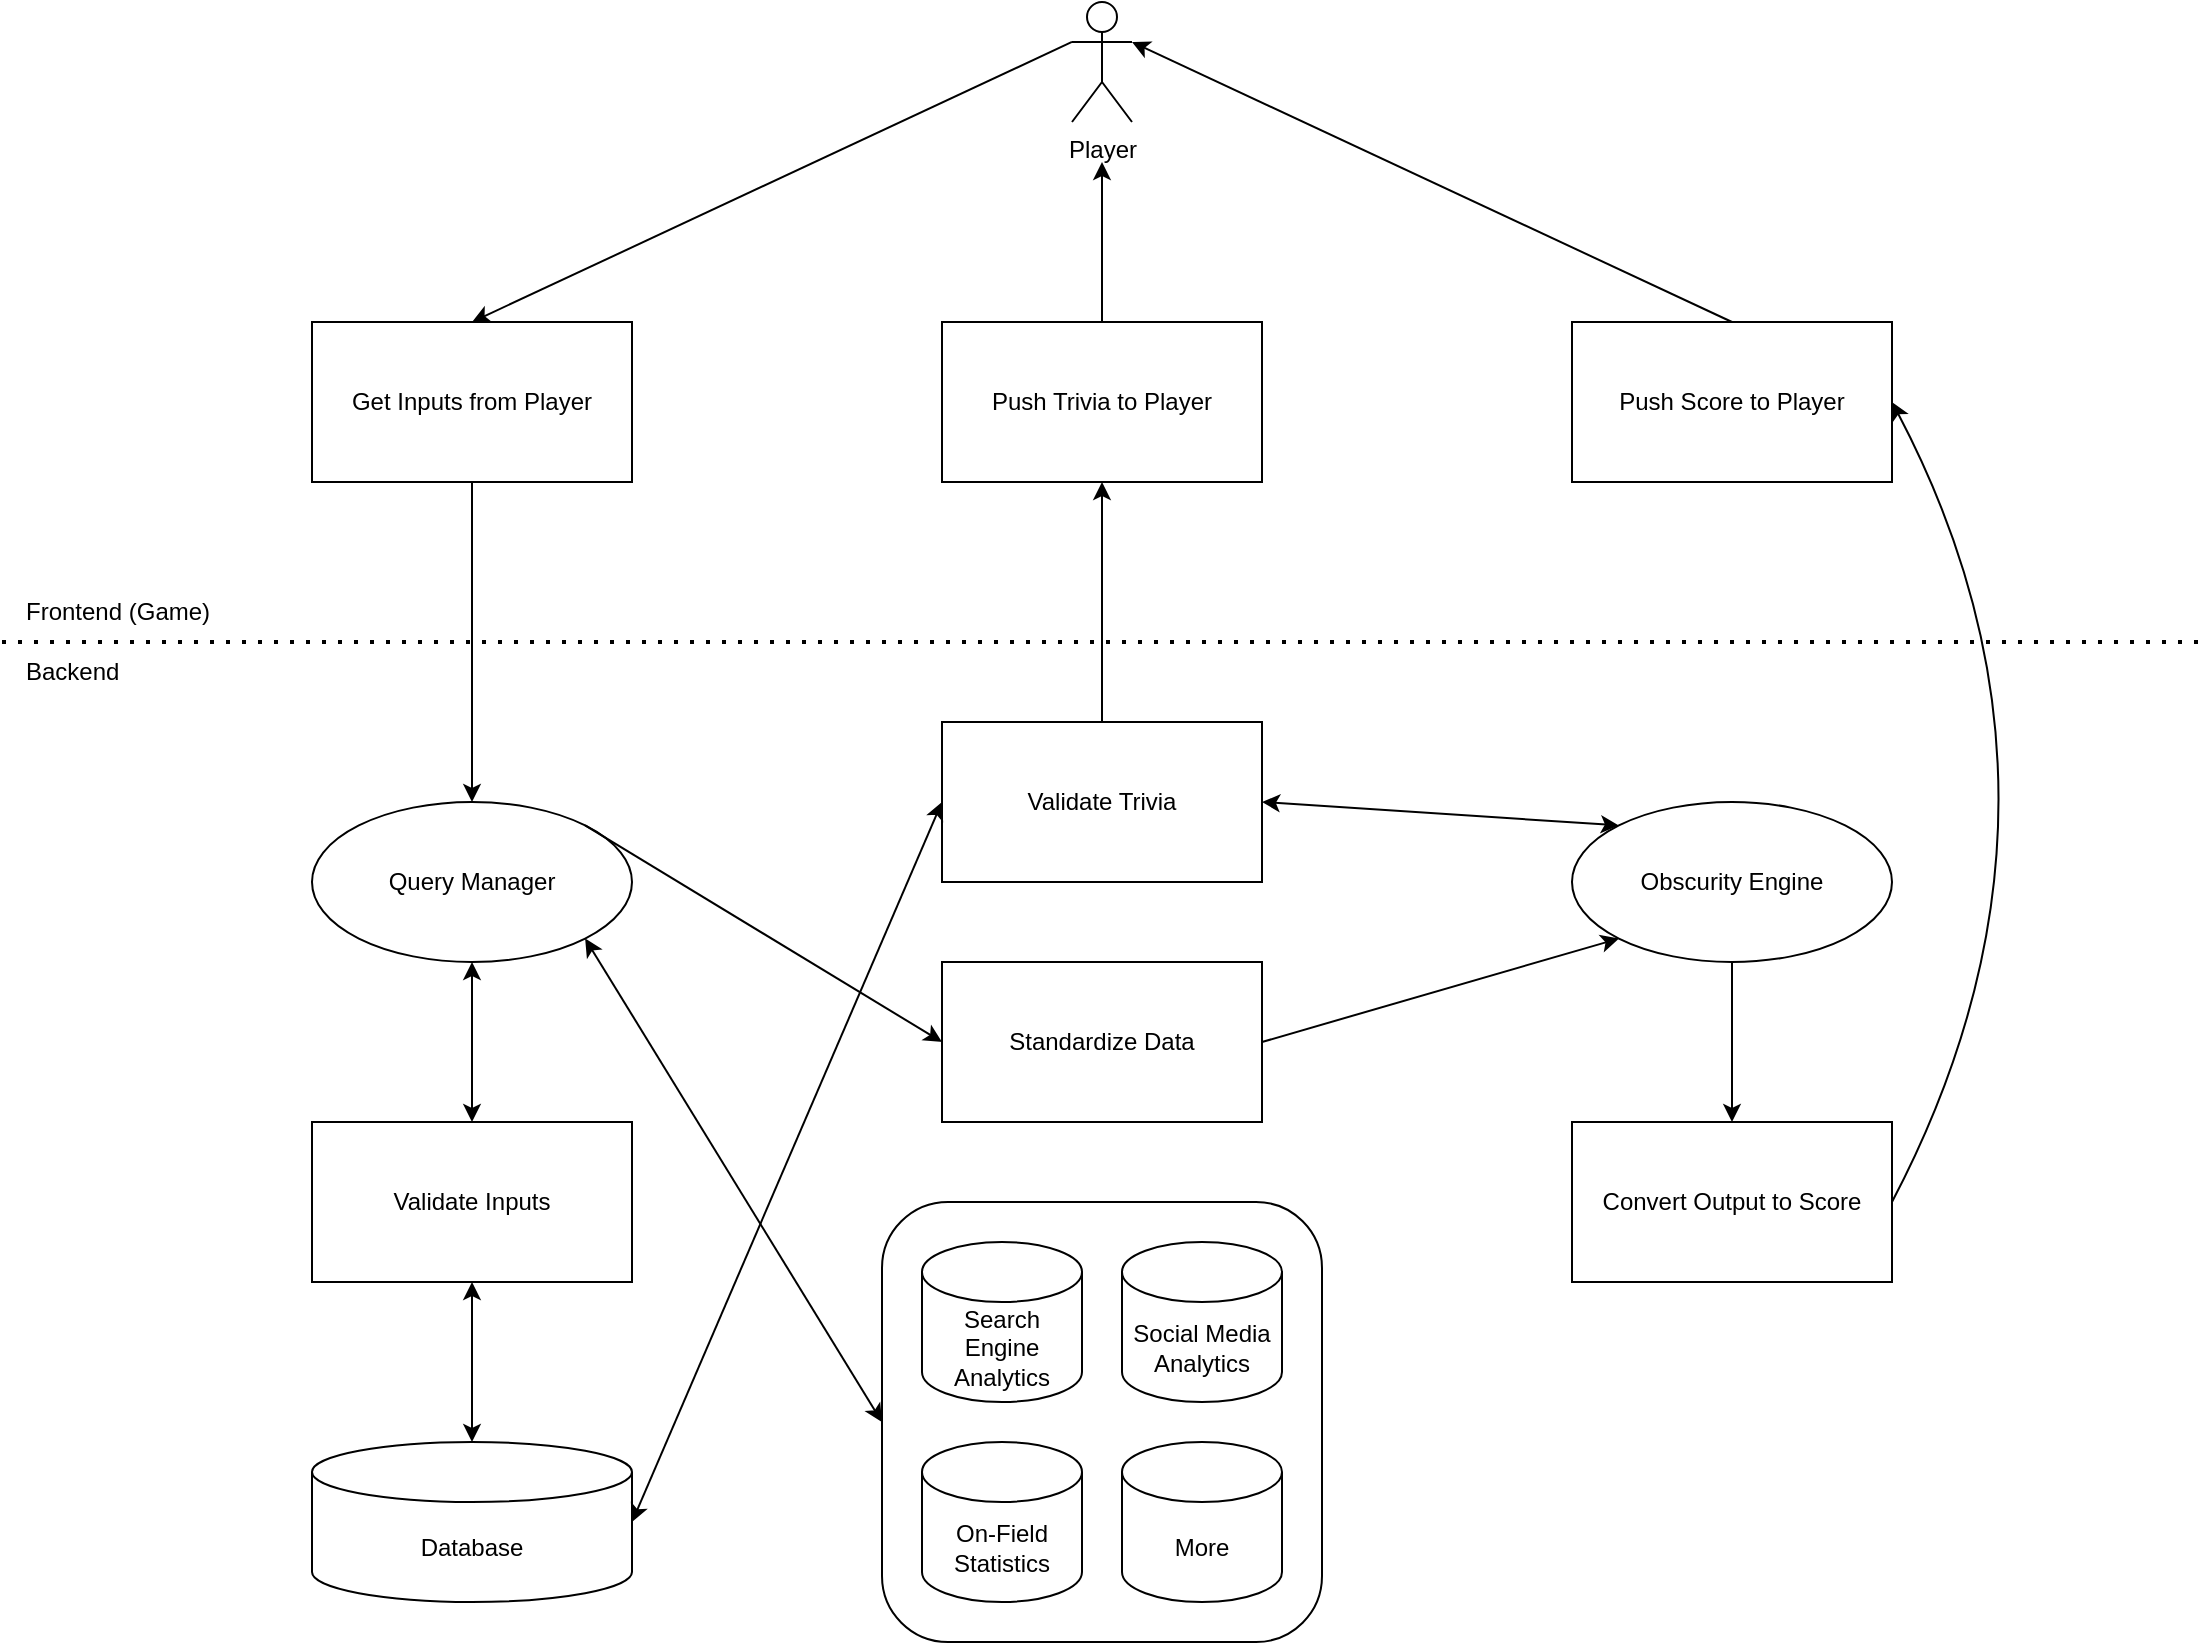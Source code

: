 <mxfile version="24.8.4">
  <diagram name="Page-1" id="k_4enpwitXFbmYQvkeNz">
    <mxGraphModel dx="2150" dy="557" grid="1" gridSize="10" guides="1" tooltips="1" connect="1" arrows="1" fold="1" page="1" pageScale="1" pageWidth="1100" pageHeight="850" math="0" shadow="0">
      <root>
        <mxCell id="0" />
        <mxCell id="1" parent="0" />
        <mxCell id="g99-hNU0mf93KlE6H214-13" value="" style="rounded=1;whiteSpace=wrap;html=1;" vertex="1" parent="1">
          <mxGeometry x="440" y="600" width="220" height="220" as="geometry" />
        </mxCell>
        <mxCell id="pHo4xIztgY1rIHfXJLnm-1" value="Player" style="shape=umlActor;verticalLabelPosition=bottom;verticalAlign=top;html=1;outlineConnect=0;" parent="1" vertex="1">
          <mxGeometry x="535" width="30" height="60" as="geometry" />
        </mxCell>
        <mxCell id="pHo4xIztgY1rIHfXJLnm-2" value="" style="endArrow=none;dashed=1;html=1;dashPattern=1 3;strokeWidth=2;rounded=0;" parent="1" edge="1">
          <mxGeometry width="50" height="50" relative="1" as="geometry">
            <mxPoint y="320" as="sourcePoint" />
            <mxPoint x="1100" y="320" as="targetPoint" />
          </mxGeometry>
        </mxCell>
        <mxCell id="pHo4xIztgY1rIHfXJLnm-4" value="Frontend (Game)" style="text;html=1;align=left;verticalAlign=middle;whiteSpace=wrap;rounded=0;" parent="1" vertex="1">
          <mxGeometry x="10" y="290" width="100" height="30" as="geometry" />
        </mxCell>
        <mxCell id="pHo4xIztgY1rIHfXJLnm-5" value="Backend" style="text;html=1;align=left;verticalAlign=middle;whiteSpace=wrap;rounded=0;" parent="1" vertex="1">
          <mxGeometry x="10" y="320" width="100" height="30" as="geometry" />
        </mxCell>
        <mxCell id="lv3oeyQHJe6CvN3J5jHp-1" value="Push Trivia to Player" style="rounded=0;whiteSpace=wrap;html=1;" parent="1" vertex="1">
          <mxGeometry x="470" y="160" width="160" height="80" as="geometry" />
        </mxCell>
        <mxCell id="lv3oeyQHJe6CvN3J5jHp-2" value="" style="endArrow=classic;html=1;rounded=0;exitX=0.5;exitY=0;exitDx=0;exitDy=0;" parent="1" source="lv3oeyQHJe6CvN3J5jHp-1" edge="1">
          <mxGeometry width="50" height="50" relative="1" as="geometry">
            <mxPoint x="500" y="320" as="sourcePoint" />
            <mxPoint x="550" y="80" as="targetPoint" />
          </mxGeometry>
        </mxCell>
        <mxCell id="lv3oeyQHJe6CvN3J5jHp-3" value="Get Inputs from Player" style="rounded=0;whiteSpace=wrap;html=1;" parent="1" vertex="1">
          <mxGeometry x="155" y="160" width="160" height="80" as="geometry" />
        </mxCell>
        <mxCell id="lv3oeyQHJe6CvN3J5jHp-5" value="" style="endArrow=classic;html=1;rounded=0;entryX=0.5;entryY=0;entryDx=0;entryDy=0;exitX=0;exitY=0.333;exitDx=0;exitDy=0;exitPerimeter=0;" parent="1" source="pHo4xIztgY1rIHfXJLnm-1" target="lv3oeyQHJe6CvN3J5jHp-3" edge="1">
          <mxGeometry width="50" height="50" relative="1" as="geometry">
            <mxPoint x="520" y="40" as="sourcePoint" />
            <mxPoint x="550" y="190" as="targetPoint" />
          </mxGeometry>
        </mxCell>
        <mxCell id="lv3oeyQHJe6CvN3J5jHp-6" value="Push Score to Player" style="rounded=0;whiteSpace=wrap;html=1;" parent="1" vertex="1">
          <mxGeometry x="785" y="160" width="160" height="80" as="geometry" />
        </mxCell>
        <mxCell id="lv3oeyQHJe6CvN3J5jHp-8" value="" style="endArrow=classic;html=1;rounded=0;entryX=1;entryY=0.333;entryDx=0;entryDy=0;entryPerimeter=0;exitX=0.5;exitY=0;exitDx=0;exitDy=0;" parent="1" source="lv3oeyQHJe6CvN3J5jHp-6" target="pHo4xIztgY1rIHfXJLnm-1" edge="1">
          <mxGeometry width="50" height="50" relative="1" as="geometry">
            <mxPoint x="590" y="240" as="sourcePoint" />
            <mxPoint x="640" y="190" as="targetPoint" />
          </mxGeometry>
        </mxCell>
        <mxCell id="g99-hNU0mf93KlE6H214-4" value="Query Manager" style="ellipse;whiteSpace=wrap;html=1;" vertex="1" parent="1">
          <mxGeometry x="155" y="400" width="160" height="80" as="geometry" />
        </mxCell>
        <mxCell id="g99-hNU0mf93KlE6H214-5" value="Validate Inputs" style="rounded=0;whiteSpace=wrap;html=1;" vertex="1" parent="1">
          <mxGeometry x="155" y="560" width="160" height="80" as="geometry" />
        </mxCell>
        <mxCell id="g99-hNU0mf93KlE6H214-6" value="" style="endArrow=classic;html=1;rounded=0;exitX=0.5;exitY=1;exitDx=0;exitDy=0;entryX=0.5;entryY=0;entryDx=0;entryDy=0;" edge="1" parent="1" source="lv3oeyQHJe6CvN3J5jHp-3" target="g99-hNU0mf93KlE6H214-4">
          <mxGeometry width="50" height="50" relative="1" as="geometry">
            <mxPoint x="490" y="390" as="sourcePoint" />
            <mxPoint x="540" y="340" as="targetPoint" />
          </mxGeometry>
        </mxCell>
        <mxCell id="g99-hNU0mf93KlE6H214-9" value="Search Engine Analytics" style="shape=cylinder3;whiteSpace=wrap;html=1;boundedLbl=1;backgroundOutline=1;size=15;" vertex="1" parent="1">
          <mxGeometry x="460" y="620" width="80" height="80" as="geometry" />
        </mxCell>
        <mxCell id="g99-hNU0mf93KlE6H214-10" value="Social Media Analytics" style="shape=cylinder3;whiteSpace=wrap;html=1;boundedLbl=1;backgroundOutline=1;size=15;" vertex="1" parent="1">
          <mxGeometry x="560" y="620" width="80" height="80" as="geometry" />
        </mxCell>
        <mxCell id="g99-hNU0mf93KlE6H214-11" value="On-Field Statistics" style="shape=cylinder3;whiteSpace=wrap;html=1;boundedLbl=1;backgroundOutline=1;size=15;" vertex="1" parent="1">
          <mxGeometry x="460" y="720" width="80" height="80" as="geometry" />
        </mxCell>
        <mxCell id="g99-hNU0mf93KlE6H214-12" value="More" style="shape=cylinder3;whiteSpace=wrap;html=1;boundedLbl=1;backgroundOutline=1;size=15;" vertex="1" parent="1">
          <mxGeometry x="560" y="720" width="80" height="80" as="geometry" />
        </mxCell>
        <mxCell id="g99-hNU0mf93KlE6H214-14" value="Database" style="shape=cylinder3;whiteSpace=wrap;html=1;boundedLbl=1;backgroundOutline=1;size=15;" vertex="1" parent="1">
          <mxGeometry x="155" y="720" width="160" height="80" as="geometry" />
        </mxCell>
        <mxCell id="g99-hNU0mf93KlE6H214-15" value="" style="endArrow=classic;startArrow=classic;html=1;rounded=0;exitX=0.5;exitY=1;exitDx=0;exitDy=0;entryX=0.5;entryY=0;entryDx=0;entryDy=0;entryPerimeter=0;" edge="1" parent="1" source="g99-hNU0mf93KlE6H214-5" target="g99-hNU0mf93KlE6H214-14">
          <mxGeometry width="50" height="50" relative="1" as="geometry">
            <mxPoint x="490" y="520" as="sourcePoint" />
            <mxPoint x="540" y="470" as="targetPoint" />
          </mxGeometry>
        </mxCell>
        <mxCell id="g99-hNU0mf93KlE6H214-18" value="" style="endArrow=classic;startArrow=classic;html=1;rounded=0;entryX=0.5;entryY=1;entryDx=0;entryDy=0;exitX=0.5;exitY=0;exitDx=0;exitDy=0;" edge="1" parent="1" source="g99-hNU0mf93KlE6H214-5" target="g99-hNU0mf93KlE6H214-4">
          <mxGeometry width="50" height="50" relative="1" as="geometry">
            <mxPoint x="490" y="670" as="sourcePoint" />
            <mxPoint x="540" y="620" as="targetPoint" />
          </mxGeometry>
        </mxCell>
        <mxCell id="g99-hNU0mf93KlE6H214-20" value="Obscurity Engine" style="ellipse;whiteSpace=wrap;html=1;" vertex="1" parent="1">
          <mxGeometry x="785" y="400" width="160" height="80" as="geometry" />
        </mxCell>
        <mxCell id="g99-hNU0mf93KlE6H214-21" value="Convert Output to Score" style="rounded=0;whiteSpace=wrap;html=1;" vertex="1" parent="1">
          <mxGeometry x="785" y="560" width="160" height="80" as="geometry" />
        </mxCell>
        <mxCell id="g99-hNU0mf93KlE6H214-22" value="" style="endArrow=classic;html=1;rounded=0;entryX=0.5;entryY=0;entryDx=0;entryDy=0;exitX=0.5;exitY=1;exitDx=0;exitDy=0;" edge="1" parent="1" source="g99-hNU0mf93KlE6H214-20" target="g99-hNU0mf93KlE6H214-21">
          <mxGeometry width="50" height="50" relative="1" as="geometry">
            <mxPoint x="490" y="620" as="sourcePoint" />
            <mxPoint x="540" y="570" as="targetPoint" />
          </mxGeometry>
        </mxCell>
        <mxCell id="g99-hNU0mf93KlE6H214-23" value="Standardize Data" style="rounded=0;whiteSpace=wrap;html=1;" vertex="1" parent="1">
          <mxGeometry x="470" y="480" width="160" height="80" as="geometry" />
        </mxCell>
        <mxCell id="g99-hNU0mf93KlE6H214-24" value="Validate Trivia" style="rounded=0;whiteSpace=wrap;html=1;" vertex="1" parent="1">
          <mxGeometry x="470" y="360" width="160" height="80" as="geometry" />
        </mxCell>
        <mxCell id="g99-hNU0mf93KlE6H214-37" value="" style="endArrow=classic;html=1;rounded=0;entryX=0.5;entryY=1;entryDx=0;entryDy=0;exitX=0.5;exitY=0;exitDx=0;exitDy=0;" edge="1" parent="1" source="g99-hNU0mf93KlE6H214-24" target="lv3oeyQHJe6CvN3J5jHp-1">
          <mxGeometry width="50" height="50" relative="1" as="geometry">
            <mxPoint x="490" y="540" as="sourcePoint" />
            <mxPoint x="540" y="490" as="targetPoint" />
          </mxGeometry>
        </mxCell>
        <mxCell id="g99-hNU0mf93KlE6H214-38" value="" style="endArrow=classic;startArrow=classic;html=1;rounded=0;entryX=0;entryY=0.5;entryDx=0;entryDy=0;exitX=1;exitY=0.5;exitDx=0;exitDy=0;exitPerimeter=0;" edge="1" parent="1" source="g99-hNU0mf93KlE6H214-14" target="g99-hNU0mf93KlE6H214-24">
          <mxGeometry width="50" height="50" relative="1" as="geometry">
            <mxPoint x="340" y="660" as="sourcePoint" />
            <mxPoint x="540" y="450" as="targetPoint" />
          </mxGeometry>
        </mxCell>
        <mxCell id="g99-hNU0mf93KlE6H214-39" value="" style="endArrow=classic;startArrow=classic;html=1;rounded=0;entryX=0;entryY=0;entryDx=0;entryDy=0;exitX=1;exitY=0.5;exitDx=0;exitDy=0;" edge="1" parent="1" source="g99-hNU0mf93KlE6H214-24" target="g99-hNU0mf93KlE6H214-20">
          <mxGeometry width="50" height="50" relative="1" as="geometry">
            <mxPoint x="490" y="620" as="sourcePoint" />
            <mxPoint x="540" y="570" as="targetPoint" />
          </mxGeometry>
        </mxCell>
        <mxCell id="g99-hNU0mf93KlE6H214-40" value="" style="endArrow=classic;html=1;rounded=0;entryX=0;entryY=1;entryDx=0;entryDy=0;exitX=1;exitY=0.5;exitDx=0;exitDy=0;" edge="1" parent="1" source="g99-hNU0mf93KlE6H214-23" target="g99-hNU0mf93KlE6H214-20">
          <mxGeometry width="50" height="50" relative="1" as="geometry">
            <mxPoint x="490" y="620" as="sourcePoint" />
            <mxPoint x="540" y="570" as="targetPoint" />
          </mxGeometry>
        </mxCell>
        <mxCell id="g99-hNU0mf93KlE6H214-41" value="" style="endArrow=classic;html=1;rounded=0;exitX=1;exitY=0;exitDx=0;exitDy=0;entryX=0;entryY=0.5;entryDx=0;entryDy=0;" edge="1" parent="1" source="g99-hNU0mf93KlE6H214-4" target="g99-hNU0mf93KlE6H214-23">
          <mxGeometry width="50" height="50" relative="1" as="geometry">
            <mxPoint x="490" y="620" as="sourcePoint" />
            <mxPoint x="540" y="570" as="targetPoint" />
          </mxGeometry>
        </mxCell>
        <mxCell id="g99-hNU0mf93KlE6H214-42" value="" style="endArrow=classic;startArrow=classic;html=1;rounded=0;entryX=1;entryY=1;entryDx=0;entryDy=0;exitX=0;exitY=0.5;exitDx=0;exitDy=0;" edge="1" parent="1" source="g99-hNU0mf93KlE6H214-13" target="g99-hNU0mf93KlE6H214-4">
          <mxGeometry width="50" height="50" relative="1" as="geometry">
            <mxPoint x="490" y="630" as="sourcePoint" />
            <mxPoint x="540" y="580" as="targetPoint" />
          </mxGeometry>
        </mxCell>
        <mxCell id="g99-hNU0mf93KlE6H214-44" value="" style="curved=1;endArrow=classic;html=1;rounded=0;exitX=1;exitY=0.5;exitDx=0;exitDy=0;entryX=1;entryY=0.5;entryDx=0;entryDy=0;" edge="1" parent="1" source="g99-hNU0mf93KlE6H214-21" target="lv3oeyQHJe6CvN3J5jHp-6">
          <mxGeometry width="50" height="50" relative="1" as="geometry">
            <mxPoint x="530" y="430" as="sourcePoint" />
            <mxPoint x="580" y="380" as="targetPoint" />
            <Array as="points">
              <mxPoint x="1050" y="400" />
            </Array>
          </mxGeometry>
        </mxCell>
      </root>
    </mxGraphModel>
  </diagram>
</mxfile>
